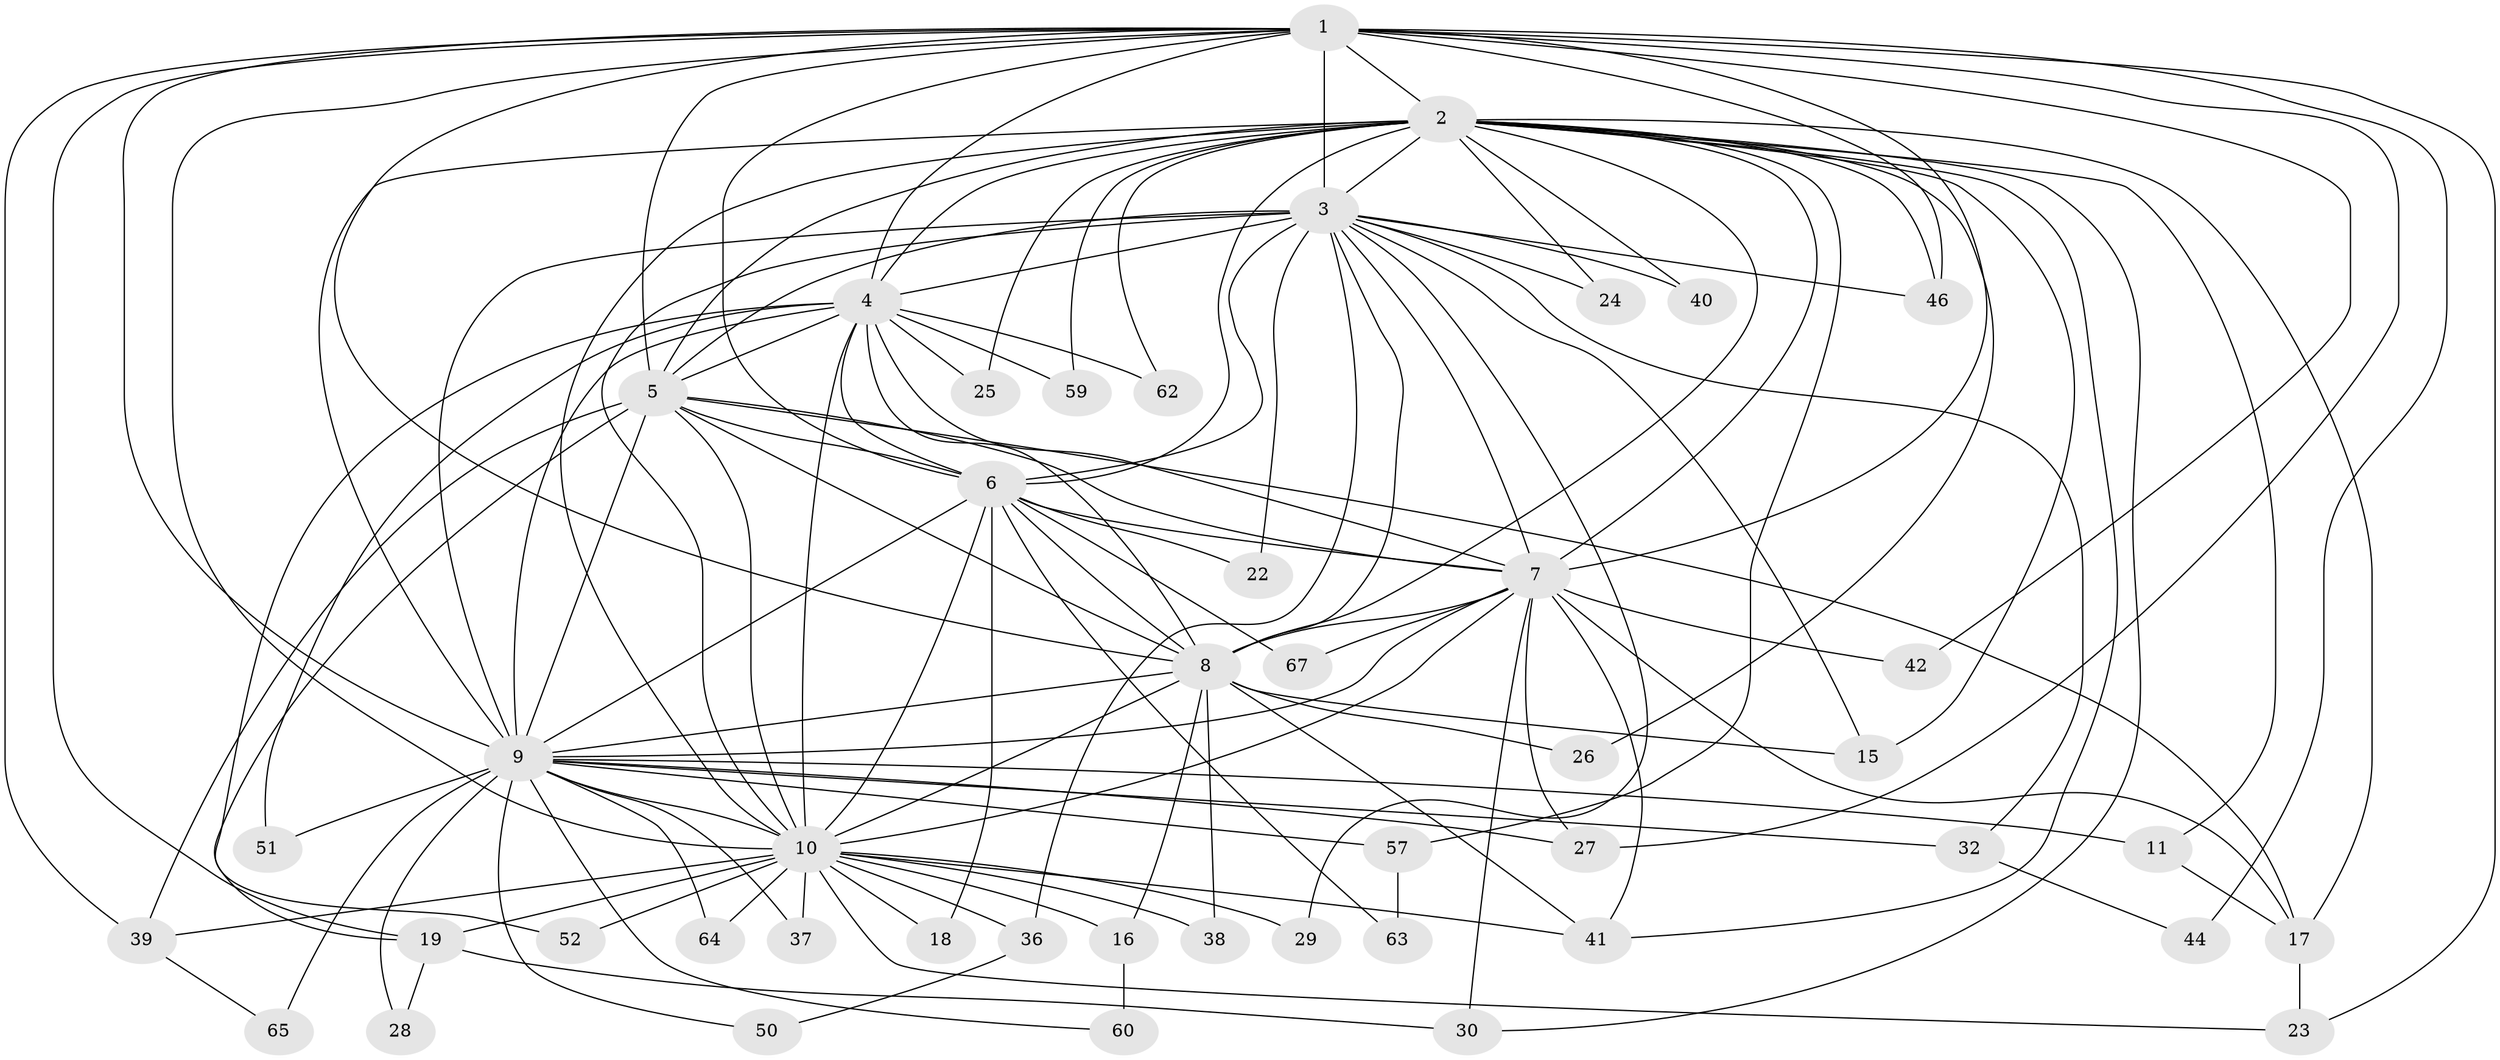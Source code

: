 // Generated by graph-tools (version 1.1) at 2025/23/03/03/25 07:23:42]
// undirected, 46 vertices, 128 edges
graph export_dot {
graph [start="1"]
  node [color=gray90,style=filled];
  1 [super="+12"];
  2 [super="+14"];
  3 [super="+34"];
  4 [super="+13"];
  5 [super="+35"];
  6 [super="+54"];
  7 [super="+58"];
  8 [super="+48"];
  9 [super="+21"];
  10 [super="+31"];
  11 [super="+20"];
  15 [super="+33"];
  16 [super="+49"];
  17 [super="+66"];
  18;
  19 [super="+47"];
  22;
  23 [super="+55"];
  24;
  25;
  26;
  27 [super="+53"];
  28;
  29;
  30 [super="+56"];
  32;
  36;
  37;
  38;
  39 [super="+43"];
  40;
  41 [super="+45"];
  42;
  44;
  46 [super="+61"];
  50;
  51;
  52;
  57;
  59;
  60;
  62;
  63;
  64;
  65;
  67;
  1 -- 2 [weight=2];
  1 -- 3;
  1 -- 4;
  1 -- 5;
  1 -- 6;
  1 -- 7;
  1 -- 8;
  1 -- 9;
  1 -- 10;
  1 -- 23;
  1 -- 27;
  1 -- 39;
  1 -- 42;
  1 -- 44;
  1 -- 19;
  1 -- 46;
  2 -- 3;
  2 -- 4;
  2 -- 5;
  2 -- 6 [weight=2];
  2 -- 7;
  2 -- 8 [weight=2];
  2 -- 9;
  2 -- 10 [weight=2];
  2 -- 11;
  2 -- 15;
  2 -- 17;
  2 -- 24;
  2 -- 25;
  2 -- 26;
  2 -- 30;
  2 -- 40;
  2 -- 41;
  2 -- 46;
  2 -- 57;
  2 -- 62;
  2 -- 59;
  3 -- 4;
  3 -- 5;
  3 -- 6;
  3 -- 7;
  3 -- 8;
  3 -- 9;
  3 -- 10 [weight=3];
  3 -- 15;
  3 -- 22;
  3 -- 24;
  3 -- 29;
  3 -- 32;
  3 -- 36;
  3 -- 40;
  3 -- 46;
  4 -- 5;
  4 -- 6;
  4 -- 7;
  4 -- 8;
  4 -- 9 [weight=2];
  4 -- 10;
  4 -- 25;
  4 -- 51;
  4 -- 52;
  4 -- 59;
  4 -- 62;
  5 -- 6;
  5 -- 7 [weight=2];
  5 -- 8;
  5 -- 9;
  5 -- 10;
  5 -- 17;
  5 -- 19;
  5 -- 39;
  6 -- 7;
  6 -- 8;
  6 -- 9;
  6 -- 10;
  6 -- 18;
  6 -- 22;
  6 -- 63;
  6 -- 67;
  7 -- 8;
  7 -- 9;
  7 -- 10;
  7 -- 27;
  7 -- 30;
  7 -- 42;
  7 -- 67;
  7 -- 41;
  7 -- 17;
  8 -- 9;
  8 -- 10;
  8 -- 16;
  8 -- 26;
  8 -- 38;
  8 -- 41;
  8 -- 15;
  9 -- 10;
  9 -- 11;
  9 -- 28;
  9 -- 32;
  9 -- 37;
  9 -- 51;
  9 -- 57;
  9 -- 64;
  9 -- 65;
  9 -- 50;
  9 -- 60;
  9 -- 27;
  10 -- 16 [weight=2];
  10 -- 18;
  10 -- 19;
  10 -- 29;
  10 -- 36;
  10 -- 37;
  10 -- 38;
  10 -- 39;
  10 -- 52;
  10 -- 64;
  10 -- 23;
  10 -- 41;
  11 -- 17;
  16 -- 60;
  17 -- 23;
  19 -- 28;
  19 -- 30;
  32 -- 44;
  36 -- 50;
  39 -- 65;
  57 -- 63;
}
